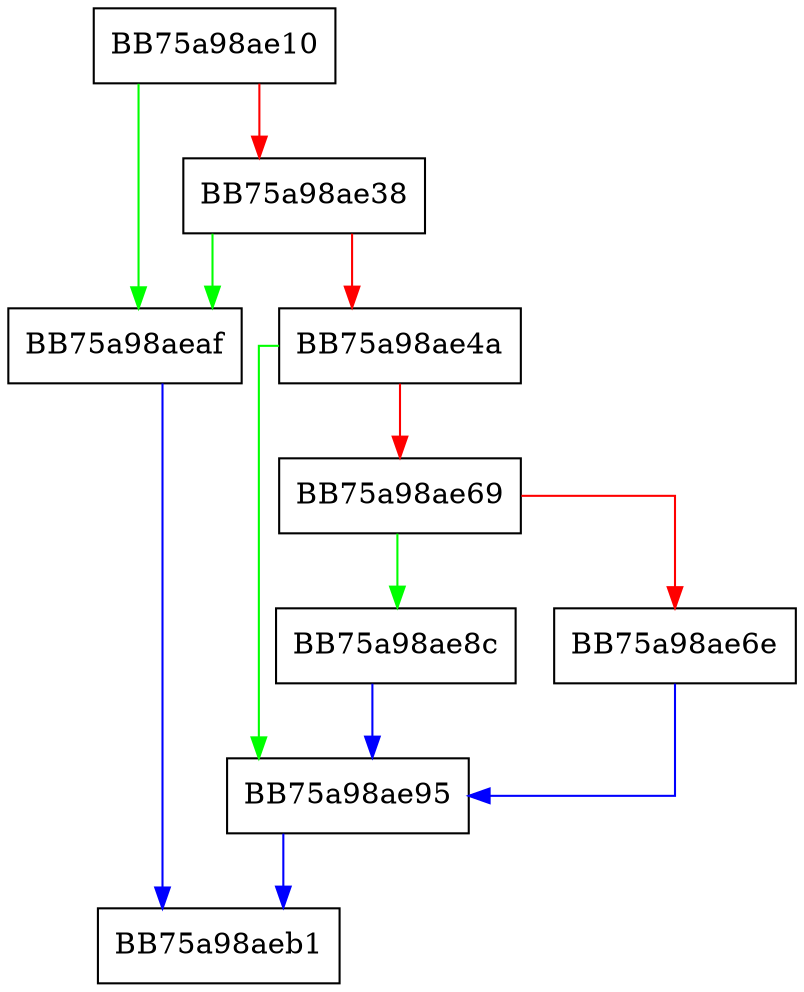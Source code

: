 digraph read_all_telemetry_data {
  node [shape="box"];
  graph [splines=ortho];
  BB75a98ae10 -> BB75a98aeaf [color="green"];
  BB75a98ae10 -> BB75a98ae38 [color="red"];
  BB75a98ae38 -> BB75a98aeaf [color="green"];
  BB75a98ae38 -> BB75a98ae4a [color="red"];
  BB75a98ae4a -> BB75a98ae95 [color="green"];
  BB75a98ae4a -> BB75a98ae69 [color="red"];
  BB75a98ae69 -> BB75a98ae8c [color="green"];
  BB75a98ae69 -> BB75a98ae6e [color="red"];
  BB75a98ae6e -> BB75a98ae95 [color="blue"];
  BB75a98ae8c -> BB75a98ae95 [color="blue"];
  BB75a98ae95 -> BB75a98aeb1 [color="blue"];
  BB75a98aeaf -> BB75a98aeb1 [color="blue"];
}